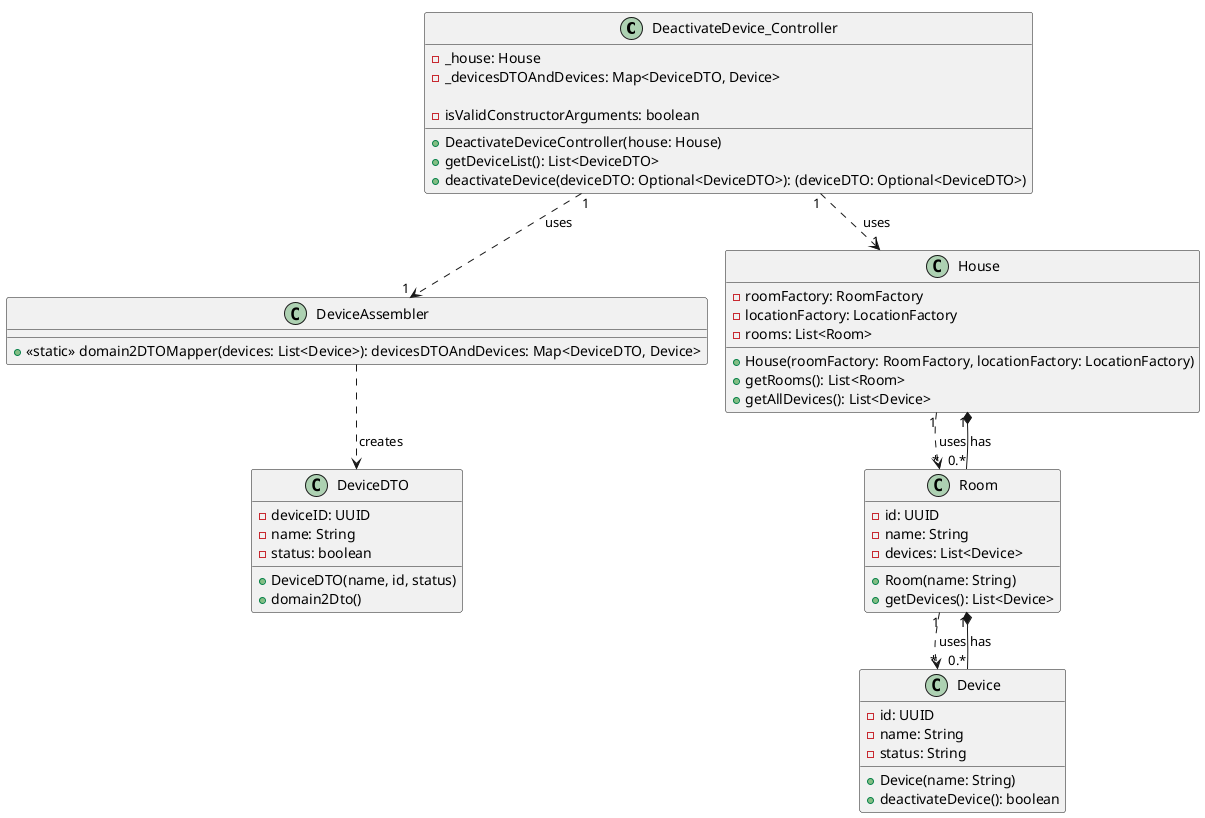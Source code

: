 @startuml
!pragma layout smetana


class DeactivateDevice_Controller {
    'Attributes'
    - _house: House
    - _devicesDTOAndDevices: Map<DeviceDTO, Device>

    'Methods'
    +DeactivateDeviceController(house: House)
    -isValidConstructorArguments: boolean
    +getDeviceList(): List<DeviceDTO>
    +deactivateDevice(deviceDTO: Optional<DeviceDTO>): (deviceDTO: Optional<DeviceDTO>)
}

class DeviceAssembler{
    'Methods'
    +<<static>> domain2DTOMapper(devices: List<Device>): devicesDTOAndDevices: Map<DeviceDTO, Device>
}

class DeviceDTO{
    'Attributes'
    - deviceID: UUID
    - name: String
    - status: boolean

    'Methods'
    +DeviceDTO(name, id, status)
    +domain2Dto()
}

class House {
    'Attributes'
    - roomFactory: RoomFactory
    - locationFactory: LocationFactory
    - rooms: List<Room>

    'Methods'
    +House(roomFactory: RoomFactory, locationFactory: LocationFactory)
    +getRooms(): List<Room>
    +getAllDevices(): List<Device>
}

class Room {
    'Attributes'
    - id: UUID
    - name: String
    - devices: List<Device>

    'Methods'
    +Room(name: String)
    +getDevices(): List<Device>
}

class Device {
    'Attributes'
    - id: UUID
    - name: String
    - status: String

    'Methods'
    +Device(name: String)
    +deactivateDevice(): boolean
}

DeactivateDevice_Controller "1" ..> "1" House : uses
DeactivateDevice_Controller "1" ..> "1" DeviceAssembler : uses
DeviceAssembler ..>  DeviceDTO : creates
House "1" ..> "*" Room: uses
Room "1" ..> "*" Device: uses

House "1" *-- "0.*" Room : has
Room "1" *-- "0.*" Device : has
@enduml